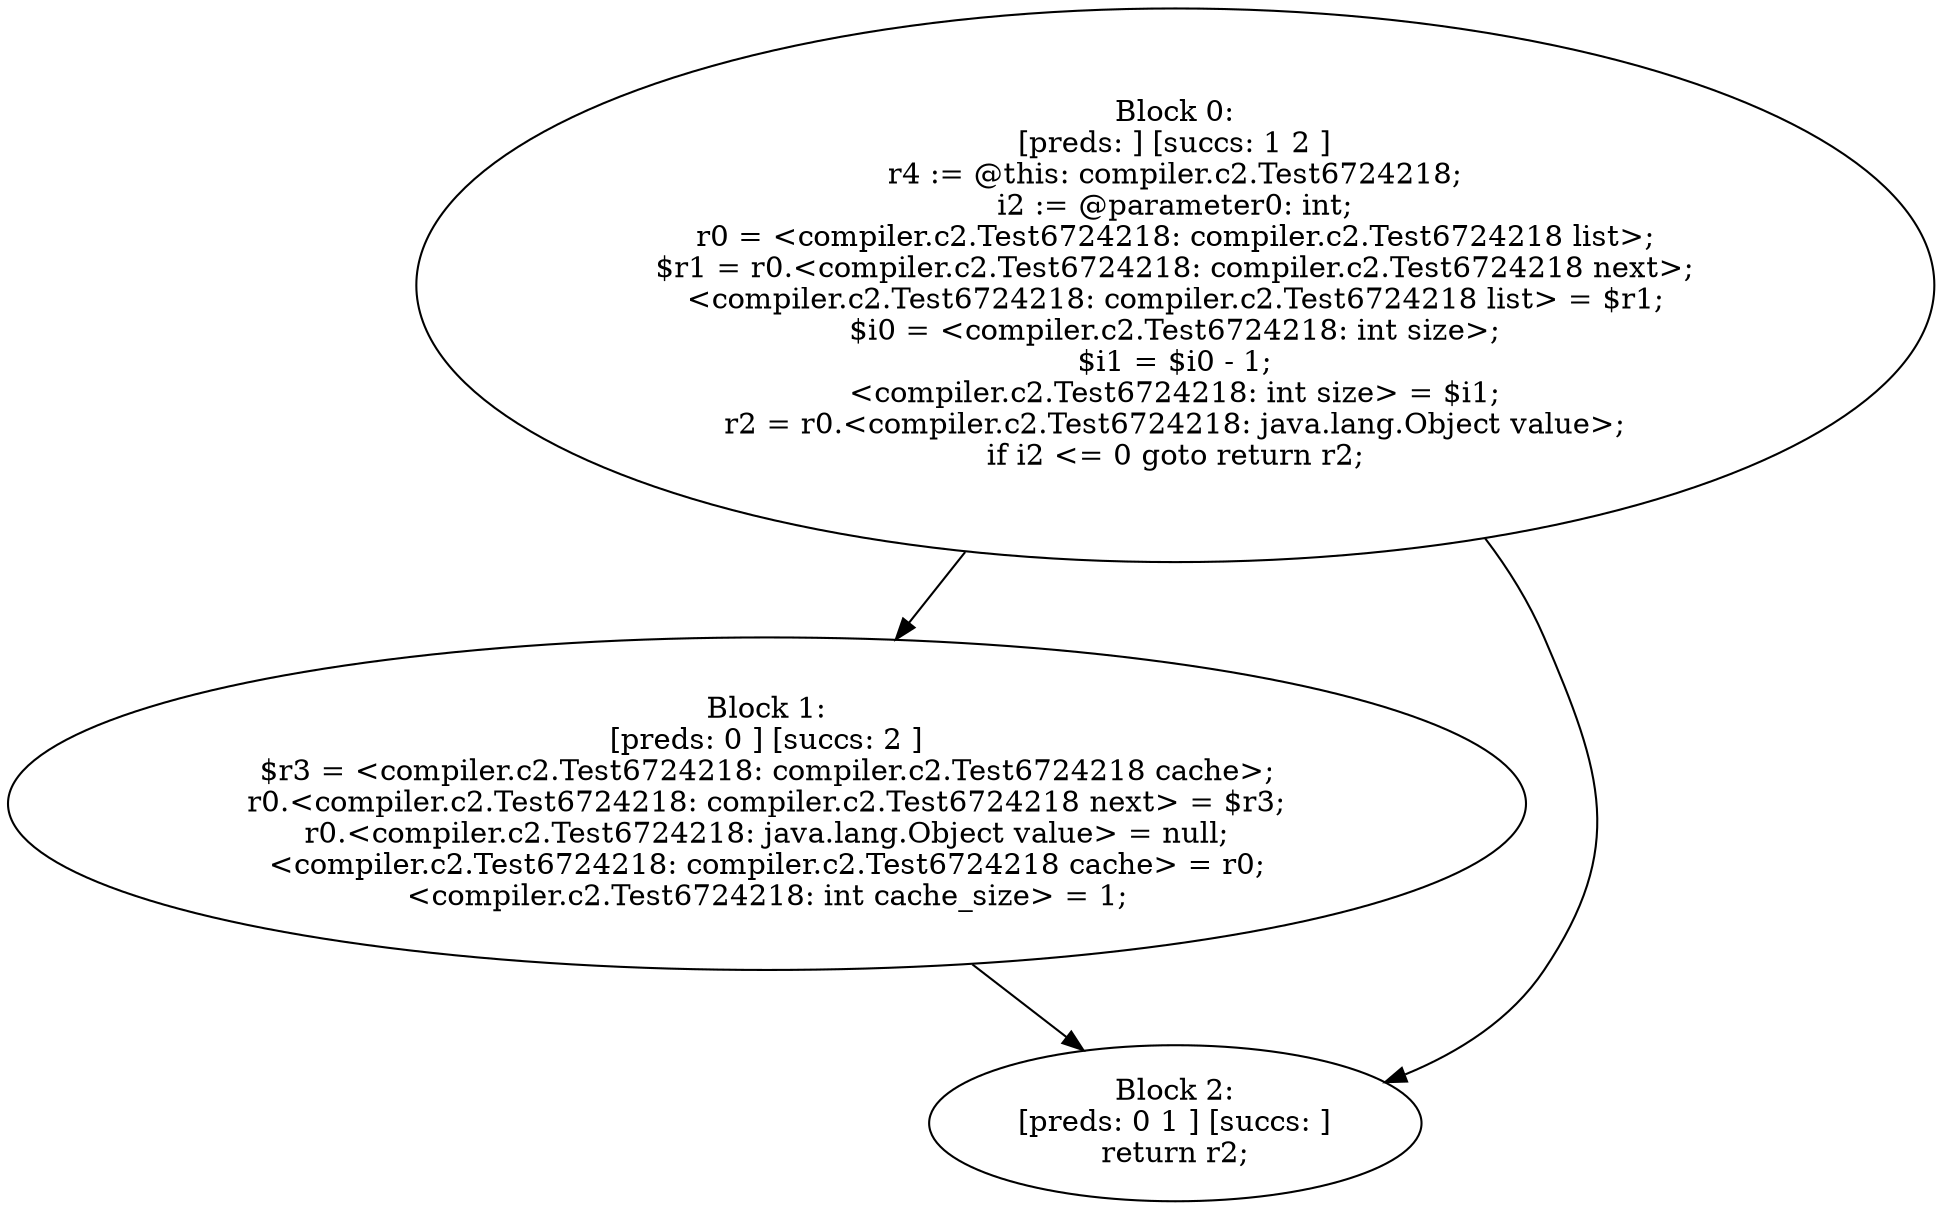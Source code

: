 digraph "unitGraph" {
    "Block 0:
[preds: ] [succs: 1 2 ]
r4 := @this: compiler.c2.Test6724218;
i2 := @parameter0: int;
r0 = <compiler.c2.Test6724218: compiler.c2.Test6724218 list>;
$r1 = r0.<compiler.c2.Test6724218: compiler.c2.Test6724218 next>;
<compiler.c2.Test6724218: compiler.c2.Test6724218 list> = $r1;
$i0 = <compiler.c2.Test6724218: int size>;
$i1 = $i0 - 1;
<compiler.c2.Test6724218: int size> = $i1;
r2 = r0.<compiler.c2.Test6724218: java.lang.Object value>;
if i2 <= 0 goto return r2;
"
    "Block 1:
[preds: 0 ] [succs: 2 ]
$r3 = <compiler.c2.Test6724218: compiler.c2.Test6724218 cache>;
r0.<compiler.c2.Test6724218: compiler.c2.Test6724218 next> = $r3;
r0.<compiler.c2.Test6724218: java.lang.Object value> = null;
<compiler.c2.Test6724218: compiler.c2.Test6724218 cache> = r0;
<compiler.c2.Test6724218: int cache_size> = 1;
"
    "Block 2:
[preds: 0 1 ] [succs: ]
return r2;
"
    "Block 0:
[preds: ] [succs: 1 2 ]
r4 := @this: compiler.c2.Test6724218;
i2 := @parameter0: int;
r0 = <compiler.c2.Test6724218: compiler.c2.Test6724218 list>;
$r1 = r0.<compiler.c2.Test6724218: compiler.c2.Test6724218 next>;
<compiler.c2.Test6724218: compiler.c2.Test6724218 list> = $r1;
$i0 = <compiler.c2.Test6724218: int size>;
$i1 = $i0 - 1;
<compiler.c2.Test6724218: int size> = $i1;
r2 = r0.<compiler.c2.Test6724218: java.lang.Object value>;
if i2 <= 0 goto return r2;
"->"Block 1:
[preds: 0 ] [succs: 2 ]
$r3 = <compiler.c2.Test6724218: compiler.c2.Test6724218 cache>;
r0.<compiler.c2.Test6724218: compiler.c2.Test6724218 next> = $r3;
r0.<compiler.c2.Test6724218: java.lang.Object value> = null;
<compiler.c2.Test6724218: compiler.c2.Test6724218 cache> = r0;
<compiler.c2.Test6724218: int cache_size> = 1;
";
    "Block 0:
[preds: ] [succs: 1 2 ]
r4 := @this: compiler.c2.Test6724218;
i2 := @parameter0: int;
r0 = <compiler.c2.Test6724218: compiler.c2.Test6724218 list>;
$r1 = r0.<compiler.c2.Test6724218: compiler.c2.Test6724218 next>;
<compiler.c2.Test6724218: compiler.c2.Test6724218 list> = $r1;
$i0 = <compiler.c2.Test6724218: int size>;
$i1 = $i0 - 1;
<compiler.c2.Test6724218: int size> = $i1;
r2 = r0.<compiler.c2.Test6724218: java.lang.Object value>;
if i2 <= 0 goto return r2;
"->"Block 2:
[preds: 0 1 ] [succs: ]
return r2;
";
    "Block 1:
[preds: 0 ] [succs: 2 ]
$r3 = <compiler.c2.Test6724218: compiler.c2.Test6724218 cache>;
r0.<compiler.c2.Test6724218: compiler.c2.Test6724218 next> = $r3;
r0.<compiler.c2.Test6724218: java.lang.Object value> = null;
<compiler.c2.Test6724218: compiler.c2.Test6724218 cache> = r0;
<compiler.c2.Test6724218: int cache_size> = 1;
"->"Block 2:
[preds: 0 1 ] [succs: ]
return r2;
";
}
